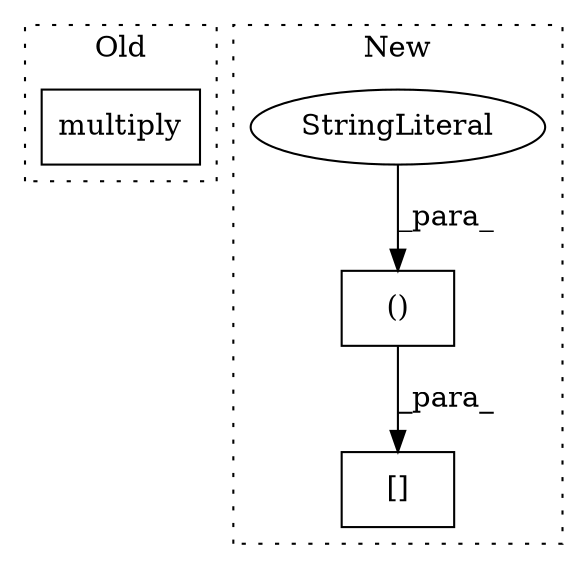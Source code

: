 digraph G {
subgraph cluster0 {
1 [label="multiply" a="32" s="5631,5747" l="9,1" shape="box"];
label = "Old";
style="dotted";
}
subgraph cluster1 {
2 [label="[]" a="2" s="8699,8772" l="14,2" shape="box"];
3 [label="()" a="106" s="8713" l="59" shape="box"];
4 [label="StringLiteral" a="45" s="8727" l="16" shape="ellipse"];
label = "New";
style="dotted";
}
3 -> 2 [label="_para_"];
4 -> 3 [label="_para_"];
}